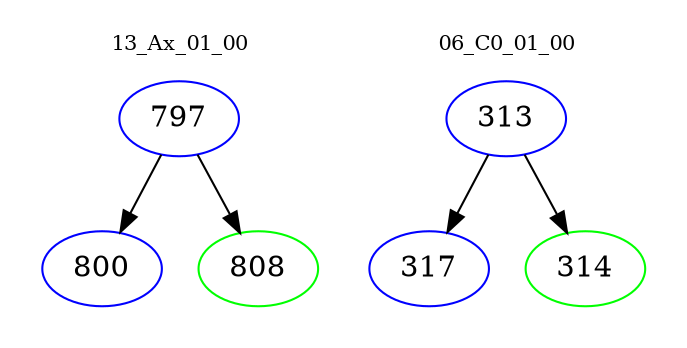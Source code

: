 digraph{
subgraph cluster_0 {
color = white
label = "13_Ax_01_00";
fontsize=10;
T0_797 [label="797", color="blue"]
T0_797 -> T0_800 [color="black"]
T0_800 [label="800", color="blue"]
T0_797 -> T0_808 [color="black"]
T0_808 [label="808", color="green"]
}
subgraph cluster_1 {
color = white
label = "06_C0_01_00";
fontsize=10;
T1_313 [label="313", color="blue"]
T1_313 -> T1_317 [color="black"]
T1_317 [label="317", color="blue"]
T1_313 -> T1_314 [color="black"]
T1_314 [label="314", color="green"]
}
}
